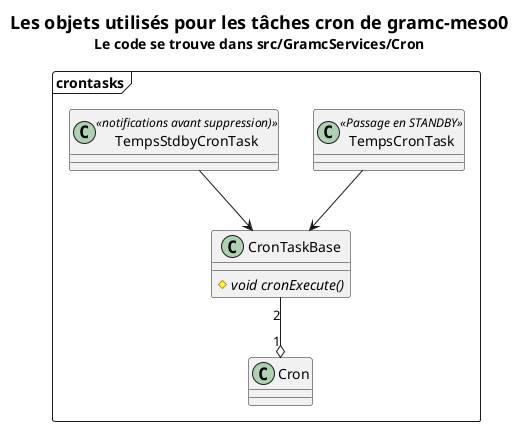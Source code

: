 @startuml

title =Les objets utilisés pour les tâches cron de gramc-meso0\nLe code se trouve dans src/GramcServices/Cron

package crontasks <<Frame>> {
    class Cron {
        
    }
    class CronTaskBase {
        {abstract} # void cronExecute()
        
    }
    class TempsCronTask <<Passage en STANDBY>> {
        
    }
    class TempsStdbyCronTask <<notifications avant suppression)>> {
        
    }
    TempsCronTask --> CronTaskBase
    TempsStdbyCronTask --> CronTaskBase
    CronTaskBase "2" --o "1" Cron
    

}

@enduml
